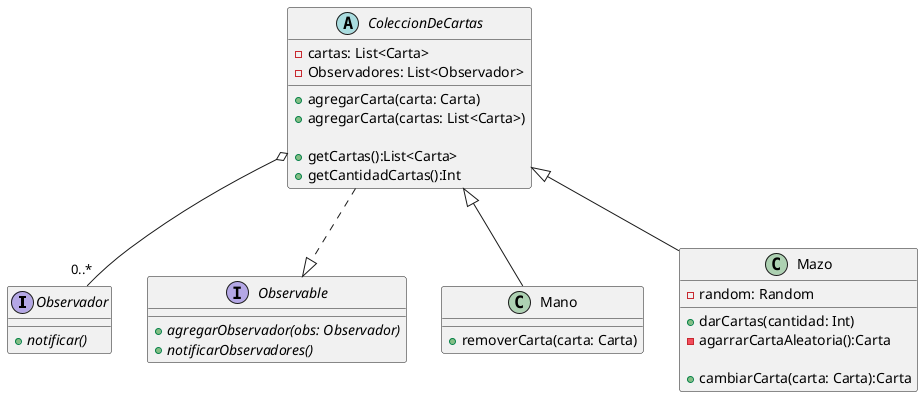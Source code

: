 @startuml

interface Observador{
  + {abstract} notificar()
}

interface Observable{
  + {abstract} agregarObservador(obs: Observador)
  + {abstract} notificarObservadores()
}
ColeccionDeCartas ..|> Observable



abstract class ColeccionDeCartas{
  - cartas: List<Carta>
  - Observadores: List<Observador>

  + agregarCarta(carta: Carta)
  + agregarCarta(cartas: List<Carta>)

  + getCartas():List<Carta>
  + getCantidadCartas():Int

}

ColeccionDeCartas <|-- Mano
ColeccionDeCartas <|-- Mazo
ColeccionDeCartas o-- "0..*" Observador

class Mano{
  +removerCarta(carta: Carta)

}

class Mazo{
  - random: Random

  + darCartas(cantidad: Int)
  - agarrarCartaAleatoria():Carta

  + cambiarCarta(carta: Carta):Carta
}

@enduml
